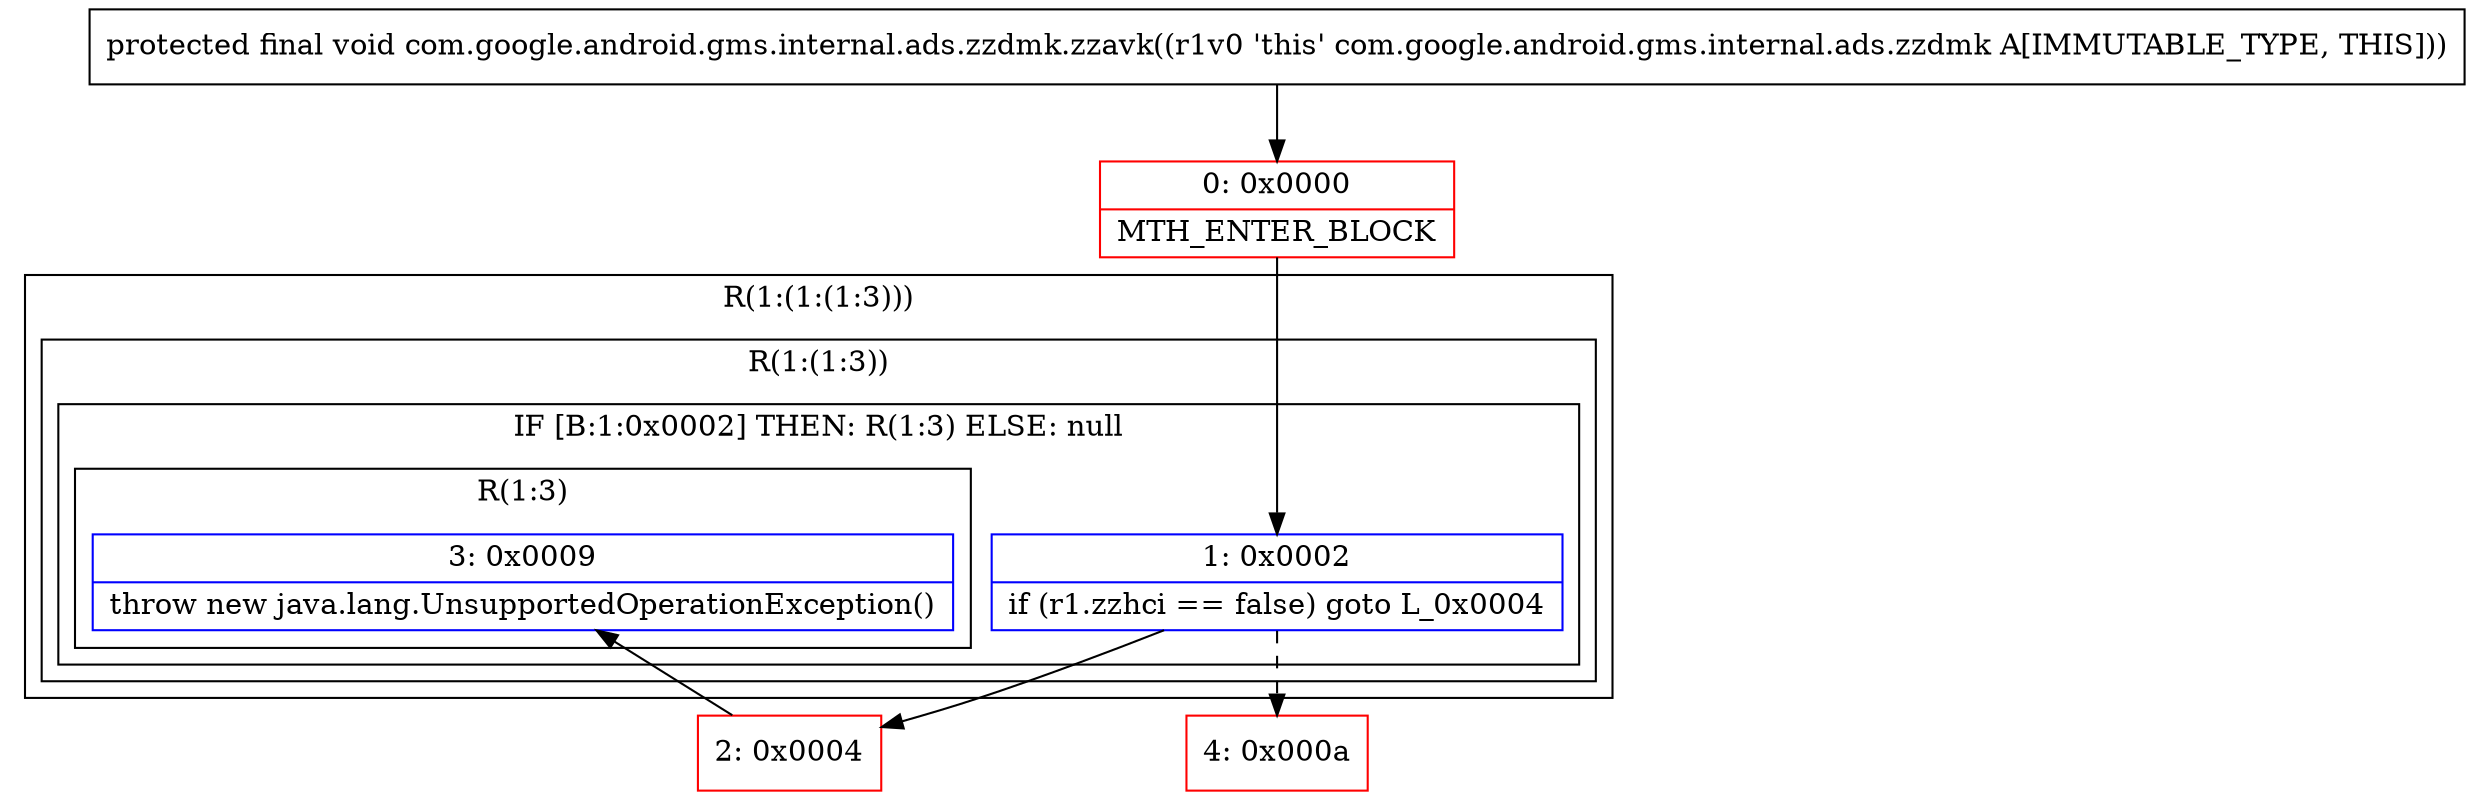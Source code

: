 digraph "CFG forcom.google.android.gms.internal.ads.zzdmk.zzavk()V" {
subgraph cluster_Region_867724262 {
label = "R(1:(1:(1:3)))";
node [shape=record,color=blue];
subgraph cluster_Region_1230451076 {
label = "R(1:(1:3))";
node [shape=record,color=blue];
subgraph cluster_IfRegion_1234147522 {
label = "IF [B:1:0x0002] THEN: R(1:3) ELSE: null";
node [shape=record,color=blue];
Node_1 [shape=record,label="{1\:\ 0x0002|if (r1.zzhci == false) goto L_0x0004\l}"];
subgraph cluster_Region_2107947315 {
label = "R(1:3)";
node [shape=record,color=blue];
Node_3 [shape=record,label="{3\:\ 0x0009|throw new java.lang.UnsupportedOperationException()\l}"];
}
}
}
}
Node_0 [shape=record,color=red,label="{0\:\ 0x0000|MTH_ENTER_BLOCK\l}"];
Node_2 [shape=record,color=red,label="{2\:\ 0x0004}"];
Node_4 [shape=record,color=red,label="{4\:\ 0x000a}"];
MethodNode[shape=record,label="{protected final void com.google.android.gms.internal.ads.zzdmk.zzavk((r1v0 'this' com.google.android.gms.internal.ads.zzdmk A[IMMUTABLE_TYPE, THIS])) }"];
MethodNode -> Node_0;
Node_1 -> Node_2;
Node_1 -> Node_4[style=dashed];
Node_0 -> Node_1;
Node_2 -> Node_3;
}

